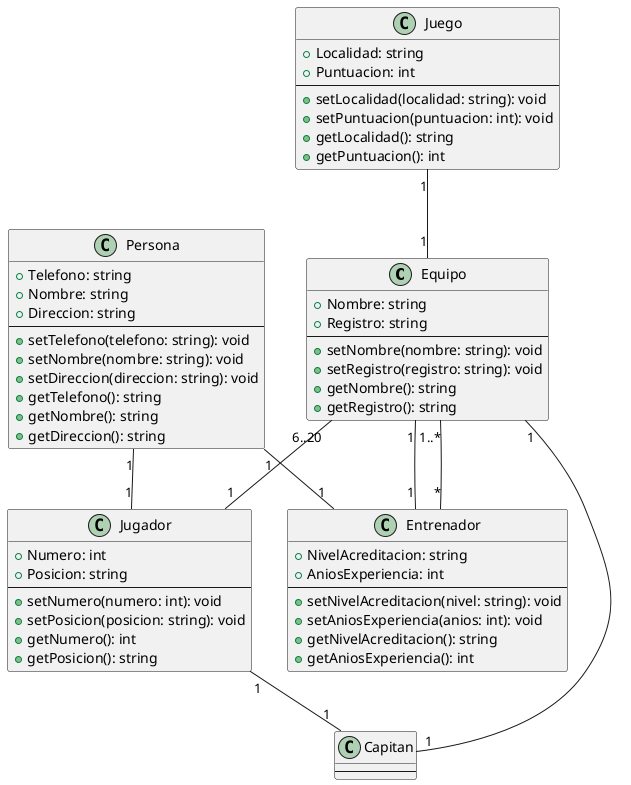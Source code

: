 

@startuml

class Equipo {
  +Nombre: string
  +Registro: string
  --
  +setNombre(nombre: string): void
  +setRegistro(registro: string): void
  +getNombre(): string
  +getRegistro(): string
}

class Jugador {
  +Numero: int
  +Posicion: string
  --
  +setNumero(numero: int): void
  +setPosicion(posicion: string): void
  +getNumero(): int
  +getPosicion(): string
}

class Entrenador {
  +NivelAcreditacion: string
  +AniosExperiencia: int
  --
  +setNivelAcreditacion(nivel: string): void
  +setAniosExperiencia(anios: int): void
  +getNivelAcreditacion(): string
  +getAniosExperiencia(): int
}

class Persona {
  +Telefono: string
  +Nombre: string
  +Direccion: string
  --
  +setTelefono(telefono: string): void
  +setNombre(nombre: string): void
  +setDireccion(direccion: string): void
  +getTelefono(): string
  +getNombre(): string
  +getDireccion(): string
}

class Juego {
  +Localidad: string
  +Puntuacion: int
  --
  +setLocalidad(localidad: string): void
  +setPuntuacion(puntuacion: int): void
  +getLocalidad(): string
  +getPuntuacion(): int
}

class Capitan {
  --
}



Equipo "1" -- "1" Entrenador
Equipo "6..20" -- "1" Jugador
Equipo "1" -- "1" Capitan
Entrenador "*" -- "1..*" Equipo
Persona "1" -- "1" Entrenador
Persona "1" -- "1" Jugador
Jugador "1" -- "1" Capitan
Juego "1" -- "1" Equipo



@enduml